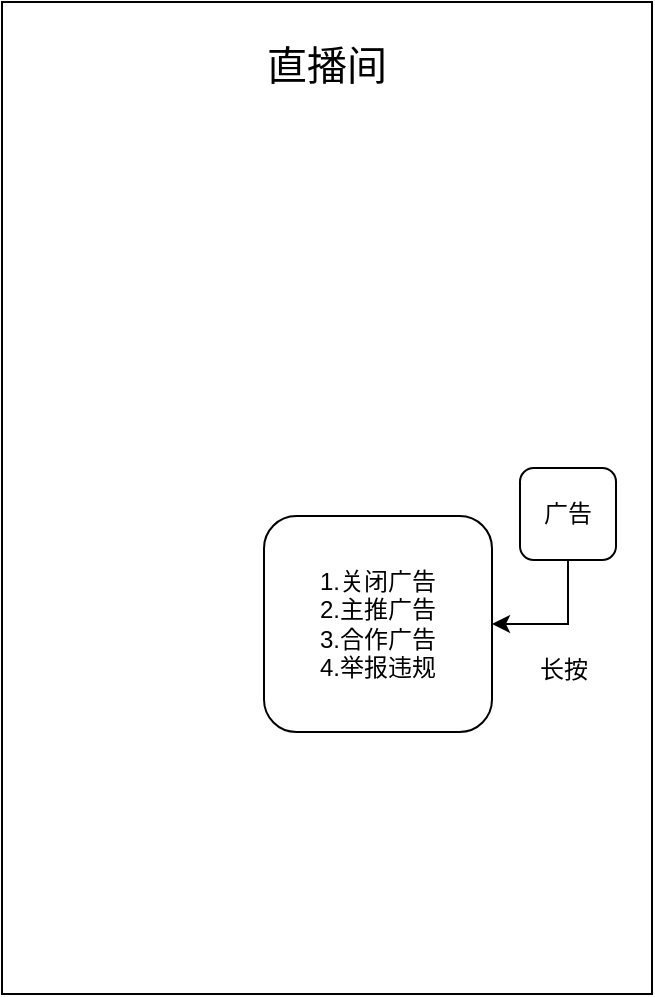 <mxfile version="15.6.3" type="github" pages="8">
  <diagram id="zO-wmthBfaSaKIWfd3TX" name="Page-1">
    <mxGraphModel dx="1422" dy="762" grid="0" gridSize="10" guides="1" tooltips="1" connect="1" arrows="1" fold="1" page="1" pageScale="1" pageWidth="827" pageHeight="1169" math="0" shadow="0">
      <root>
        <mxCell id="0" />
        <mxCell id="1" parent="0" />
        <mxCell id="Jqj2XJyk7M3wji6_acCP-2" value="" style="rounded=0;whiteSpace=wrap;html=1;" parent="1" vertex="1">
          <mxGeometry x="115" y="100" width="325" height="496" as="geometry" />
        </mxCell>
        <mxCell id="Jqj2XJyk7M3wji6_acCP-5" style="edgeStyle=orthogonalEdgeStyle;rounded=0;orthogonalLoop=1;jettySize=auto;html=1;exitX=0.5;exitY=1;exitDx=0;exitDy=0;" parent="1" source="Jqj2XJyk7M3wji6_acCP-3" target="Jqj2XJyk7M3wji6_acCP-4" edge="1">
          <mxGeometry relative="1" as="geometry" />
        </mxCell>
        <mxCell id="Jqj2XJyk7M3wji6_acCP-3" value="广告" style="rounded=1;whiteSpace=wrap;html=1;" parent="1" vertex="1">
          <mxGeometry x="374" y="333" width="48" height="46" as="geometry" />
        </mxCell>
        <mxCell id="Jqj2XJyk7M3wji6_acCP-4" value="1.关闭广告&lt;br&gt;2.主推广告&lt;br&gt;3.合作广告&lt;br&gt;4.举报违规" style="rounded=1;whiteSpace=wrap;html=1;" parent="1" vertex="1">
          <mxGeometry x="246" y="357" width="114" height="108" as="geometry" />
        </mxCell>
        <mxCell id="Jqj2XJyk7M3wji6_acCP-6" value="长按" style="text;html=1;strokeColor=none;fillColor=none;align=center;verticalAlign=middle;whiteSpace=wrap;rounded=0;" parent="1" vertex="1">
          <mxGeometry x="376" y="424" width="40" height="20" as="geometry" />
        </mxCell>
        <mxCell id="Jqj2XJyk7M3wji6_acCP-7" value="&lt;font style=&quot;font-size: 20px&quot;&gt;直播间&lt;/font&gt;" style="text;html=1;strokeColor=none;fillColor=none;align=center;verticalAlign=middle;whiteSpace=wrap;rounded=0;" parent="1" vertex="1">
          <mxGeometry x="219" y="121" width="117" height="20" as="geometry" />
        </mxCell>
      </root>
    </mxGraphModel>
  </diagram>
  <diagram id="-GfKRu56NArgQzw0DeVP" name="Page-2">
    <mxGraphModel dx="1422" dy="761" grid="0" gridSize="10" guides="1" tooltips="1" connect="1" arrows="1" fold="1" page="1" pageScale="1" pageWidth="827" pageHeight="1169" math="0" shadow="0">
      <root>
        <mxCell id="pWmbEWxsI1bxuFg2rMRo-0" />
        <mxCell id="pWmbEWxsI1bxuFg2rMRo-1" parent="pWmbEWxsI1bxuFg2rMRo-0" />
        <mxCell id="pWmbEWxsI1bxuFg2rMRo-2" value="" style="rounded=0;whiteSpace=wrap;html=1;" vertex="1" parent="pWmbEWxsI1bxuFg2rMRo-1">
          <mxGeometry x="58" y="88" width="322" height="503" as="geometry" />
        </mxCell>
        <mxCell id="pWmbEWxsI1bxuFg2rMRo-4" value="用户群体" style="text;html=1;strokeColor=none;fillColor=none;align=center;verticalAlign=middle;whiteSpace=wrap;rounded=0;" vertex="1" parent="pWmbEWxsI1bxuFg2rMRo-1">
          <mxGeometry x="82" y="149" width="69" height="20" as="geometry" />
        </mxCell>
        <mxCell id="pWmbEWxsI1bxuFg2rMRo-5" value="助推编辑页" style="text;html=1;strokeColor=none;fillColor=none;align=center;verticalAlign=middle;whiteSpace=wrap;rounded=0;" vertex="1" parent="pWmbEWxsI1bxuFg2rMRo-1">
          <mxGeometry x="188" y="105" width="84" height="20" as="geometry" />
        </mxCell>
        <mxCell id="pWmbEWxsI1bxuFg2rMRo-6" value="曝光量" style="text;html=1;strokeColor=none;fillColor=none;align=center;verticalAlign=middle;whiteSpace=wrap;rounded=0;" vertex="1" parent="pWmbEWxsI1bxuFg2rMRo-1">
          <mxGeometry x="85" y="199" width="69" height="20" as="geometry" />
        </mxCell>
        <mxCell id="pWmbEWxsI1bxuFg2rMRo-7" value="点击量" style="text;html=1;strokeColor=none;fillColor=none;align=center;verticalAlign=middle;whiteSpace=wrap;rounded=0;" vertex="1" parent="pWmbEWxsI1bxuFg2rMRo-1">
          <mxGeometry x="82" y="244" width="69" height="20" as="geometry" />
        </mxCell>
        <mxCell id="pWmbEWxsI1bxuFg2rMRo-8" value="广告时长" style="text;html=1;strokeColor=none;fillColor=none;align=center;verticalAlign=middle;whiteSpace=wrap;rounded=0;" vertex="1" parent="pWmbEWxsI1bxuFg2rMRo-1">
          <mxGeometry x="82" y="297" width="69" height="20" as="geometry" />
        </mxCell>
        <mxCell id="pWmbEWxsI1bxuFg2rMRo-9" value="目标级别" style="text;html=1;strokeColor=none;fillColor=none;align=center;verticalAlign=middle;whiteSpace=wrap;rounded=0;" vertex="1" parent="pWmbEWxsI1bxuFg2rMRo-1">
          <mxGeometry x="77" y="350" width="69" height="20" as="geometry" />
        </mxCell>
        <mxCell id="2dCPsvVQ7waoRho5ZU_F-1" style="edgeStyle=orthogonalEdgeStyle;rounded=0;orthogonalLoop=1;jettySize=auto;html=1;exitX=1;exitY=0.5;exitDx=0;exitDy=0;entryX=0;entryY=0.5;entryDx=0;entryDy=0;" edge="1" parent="pWmbEWxsI1bxuFg2rMRo-1" source="pWmbEWxsI1bxuFg2rMRo-11" target="2dCPsvVQ7waoRho5ZU_F-0">
          <mxGeometry relative="1" as="geometry" />
        </mxCell>
        <mxCell id="pWmbEWxsI1bxuFg2rMRo-11" value="确认" style="rounded=1;whiteSpace=wrap;html=1;" vertex="1" parent="pWmbEWxsI1bxuFg2rMRo-1">
          <mxGeometry x="272" y="529" width="85" height="35" as="geometry" />
        </mxCell>
        <mxCell id="pWmbEWxsI1bxuFg2rMRo-12" value="服务器" style="rounded=1;whiteSpace=wrap;html=1;" vertex="1" parent="pWmbEWxsI1bxuFg2rMRo-1">
          <mxGeometry x="594" y="337" width="85" height="35" as="geometry" />
        </mxCell>
        <mxCell id="pWmbEWxsI1bxuFg2rMRo-15" style="edgeStyle=orthogonalEdgeStyle;rounded=0;orthogonalLoop=1;jettySize=auto;html=1;exitX=0;exitY=0.5;exitDx=0;exitDy=0;" edge="1" parent="pWmbEWxsI1bxuFg2rMRo-1" source="pWmbEWxsI1bxuFg2rMRo-13" target="pWmbEWxsI1bxuFg2rMRo-12">
          <mxGeometry relative="1" as="geometry" />
        </mxCell>
        <mxCell id="pWmbEWxsI1bxuFg2rMRo-13" value="人工审核" style="rounded=1;whiteSpace=wrap;html=1;" vertex="1" parent="pWmbEWxsI1bxuFg2rMRo-1">
          <mxGeometry x="735" y="337" width="85" height="35" as="geometry" />
        </mxCell>
        <mxCell id="pWmbEWxsI1bxuFg2rMRo-16" value="预计费用" style="text;html=1;strokeColor=none;fillColor=none;align=center;verticalAlign=middle;whiteSpace=wrap;rounded=0;" vertex="1" parent="pWmbEWxsI1bxuFg2rMRo-1">
          <mxGeometry x="192" y="460" width="76" height="20" as="geometry" />
        </mxCell>
        <mxCell id="2dCPsvVQ7waoRho5ZU_F-3" style="edgeStyle=orthogonalEdgeStyle;rounded=0;orthogonalLoop=1;jettySize=auto;html=1;exitX=1;exitY=0.5;exitDx=0;exitDy=0;" edge="1" parent="pWmbEWxsI1bxuFg2rMRo-1" source="2dCPsvVQ7waoRho5ZU_F-0" target="pWmbEWxsI1bxuFg2rMRo-12">
          <mxGeometry relative="1" as="geometry" />
        </mxCell>
        <mxCell id="2dCPsvVQ7waoRho5ZU_F-0" value="广告编辑页" style="rounded=1;whiteSpace=wrap;html=1;" vertex="1" parent="pWmbEWxsI1bxuFg2rMRo-1">
          <mxGeometry x="453" y="337" width="85" height="35" as="geometry" />
        </mxCell>
      </root>
    </mxGraphModel>
  </diagram>
  <diagram id="wC0SMyC7d70TKO7Kje5C" name="Page-3">
    <mxGraphModel dx="1422" dy="761" grid="0" gridSize="10" guides="1" tooltips="1" connect="1" arrows="1" fold="1" page="1" pageScale="1" pageWidth="827" pageHeight="1169" math="0" shadow="0">
      <root>
        <mxCell id="zJaolgqxzUL1QfpMmghw-0" />
        <mxCell id="zJaolgqxzUL1QfpMmghw-1" parent="zJaolgqxzUL1QfpMmghw-0" />
        <mxCell id="FzVu_cx5iRMLNUsURMGs-0" value="" style="rounded=0;whiteSpace=wrap;html=1;" vertex="1" parent="zJaolgqxzUL1QfpMmghw-1">
          <mxGeometry x="157" y="90" width="322" height="503" as="geometry" />
        </mxCell>
        <mxCell id="FzVu_cx5iRMLNUsURMGs-2" value="广告编辑页" style="text;html=1;strokeColor=none;fillColor=none;align=center;verticalAlign=middle;whiteSpace=wrap;rounded=0;" vertex="1" parent="zJaolgqxzUL1QfpMmghw-1">
          <mxGeometry x="287" y="107" width="84" height="20" as="geometry" />
        </mxCell>
        <mxCell id="FzVu_cx5iRMLNUsURMGs-7" style="edgeStyle=orthogonalEdgeStyle;rounded=0;orthogonalLoop=1;jettySize=auto;html=1;exitX=1;exitY=0.5;exitDx=0;exitDy=0;entryX=0;entryY=0.5;entryDx=0;entryDy=0;" edge="1" parent="zJaolgqxzUL1QfpMmghw-1" source="FzVu_cx5iRMLNUsURMGs-8" target="FzVu_cx5iRMLNUsURMGs-9">
          <mxGeometry relative="1" as="geometry" />
        </mxCell>
        <mxCell id="FzVu_cx5iRMLNUsURMGs-8" value="提交" style="rounded=1;whiteSpace=wrap;html=1;" vertex="1" parent="zJaolgqxzUL1QfpMmghw-1">
          <mxGeometry x="371" y="531" width="85" height="35" as="geometry" />
        </mxCell>
        <mxCell id="FzVu_cx5iRMLNUsURMGs-9" value="服务器" style="rounded=1;whiteSpace=wrap;html=1;" vertex="1" parent="zJaolgqxzUL1QfpMmghw-1">
          <mxGeometry x="590" y="333" width="85" height="35" as="geometry" />
        </mxCell>
        <mxCell id="FzVu_cx5iRMLNUsURMGs-10" style="edgeStyle=orthogonalEdgeStyle;rounded=0;orthogonalLoop=1;jettySize=auto;html=1;exitX=0;exitY=0.5;exitDx=0;exitDy=0;" edge="1" parent="zJaolgqxzUL1QfpMmghw-1" source="FzVu_cx5iRMLNUsURMGs-11" target="FzVu_cx5iRMLNUsURMGs-9">
          <mxGeometry relative="1" as="geometry" />
        </mxCell>
        <mxCell id="FzVu_cx5iRMLNUsURMGs-11" value="人工审核" style="rounded=1;whiteSpace=wrap;html=1;" vertex="1" parent="zJaolgqxzUL1QfpMmghw-1">
          <mxGeometry x="705" y="333" width="85" height="35" as="geometry" />
        </mxCell>
        <mxCell id="nwUGSKCBcwHNbHD_RWMA-0" value="显示图标" style="text;html=1;strokeColor=none;fillColor=none;align=center;verticalAlign=middle;whiteSpace=wrap;rounded=0;" vertex="1" parent="zJaolgqxzUL1QfpMmghw-1">
          <mxGeometry x="196" y="141" width="60" height="20" as="geometry" />
        </mxCell>
        <mxCell id="nwUGSKCBcwHNbHD_RWMA-1" value="滚动文字" style="text;html=1;strokeColor=none;fillColor=none;align=center;verticalAlign=middle;whiteSpace=wrap;rounded=0;" vertex="1" parent="zJaolgqxzUL1QfpMmghw-1">
          <mxGeometry x="282" y="141" width="60" height="20" as="geometry" />
        </mxCell>
        <mxCell id="nwUGSKCBcwHNbHD_RWMA-2" value="PPT效果" style="text;html=1;strokeColor=none;fillColor=none;align=center;verticalAlign=middle;whiteSpace=wrap;rounded=0;" vertex="1" parent="zJaolgqxzUL1QfpMmghw-1">
          <mxGeometry x="383.5" y="141" width="60" height="20" as="geometry" />
        </mxCell>
        <mxCell id="nwUGSKCBcwHNbHD_RWMA-3" value="预览页面" style="text;html=1;strokeColor=none;fillColor=none;align=center;verticalAlign=middle;whiteSpace=wrap;rounded=0;" vertex="1" parent="zJaolgqxzUL1QfpMmghw-1">
          <mxGeometry x="202" y="190" width="59" height="18" as="geometry" />
        </mxCell>
        <mxCell id="nwUGSKCBcwHNbHD_RWMA-5" value="" style="rounded=0;whiteSpace=wrap;html=1;" vertex="1" parent="zJaolgqxzUL1QfpMmghw-1">
          <mxGeometry x="205" y="237" width="237" height="281" as="geometry" />
        </mxCell>
        <mxCell id="nwUGSKCBcwHNbHD_RWMA-7" value="主播头像" style="text;html=1;strokeColor=none;fillColor=none;align=center;verticalAlign=middle;whiteSpace=wrap;rounded=0;" vertex="1" parent="zJaolgqxzUL1QfpMmghw-1">
          <mxGeometry x="227" y="263" width="50" height="20" as="geometry" />
        </mxCell>
        <mxCell id="nwUGSKCBcwHNbHD_RWMA-8" value="主播信息" style="text;html=1;strokeColor=none;fillColor=none;align=center;verticalAlign=middle;whiteSpace=wrap;rounded=0;" vertex="1" parent="zJaolgqxzUL1QfpMmghw-1">
          <mxGeometry x="304" y="263" width="53" height="20" as="geometry" />
        </mxCell>
        <mxCell id="nwUGSKCBcwHNbHD_RWMA-9" value="背景ppt图" style="text;html=1;strokeColor=none;fillColor=none;align=center;verticalAlign=middle;whiteSpace=wrap;rounded=0;" vertex="1" parent="zJaolgqxzUL1QfpMmghw-1">
          <mxGeometry x="285.5" y="381" width="76" height="20" as="geometry" />
        </mxCell>
        <mxCell id="nwUGSKCBcwHNbHD_RWMA-10" value="个性介绍" style="text;html=1;strokeColor=none;fillColor=none;align=center;verticalAlign=middle;whiteSpace=wrap;rounded=0;" vertex="1" parent="zJaolgqxzUL1QfpMmghw-1">
          <mxGeometry x="213" y="475" width="85" height="20" as="geometry" />
        </mxCell>
        <mxCell id="gU27QxzHeNm5bdpcb8AS-2" style="edgeStyle=orthogonalEdgeStyle;rounded=0;orthogonalLoop=1;jettySize=auto;html=1;exitX=1;exitY=0.5;exitDx=0;exitDy=0;" edge="1" parent="zJaolgqxzUL1QfpMmghw-1" source="gU27QxzHeNm5bdpcb8AS-1" target="FzVu_cx5iRMLNUsURMGs-0">
          <mxGeometry relative="1" as="geometry" />
        </mxCell>
        <mxCell id="gU27QxzHeNm5bdpcb8AS-1" value="助推编辑页" style="rounded=1;whiteSpace=wrap;html=1;" vertex="1" parent="zJaolgqxzUL1QfpMmghw-1">
          <mxGeometry x="10" y="333" width="85" height="35" as="geometry" />
        </mxCell>
      </root>
    </mxGraphModel>
  </diagram>
  <diagram id="4GTUU7j5SuDy5gNLRTHH" name="Page-4">
    <mxGraphModel dx="1422" dy="761" grid="0" gridSize="10" guides="1" tooltips="1" connect="1" arrows="1" fold="1" page="1" pageScale="1" pageWidth="827" pageHeight="1169" math="0" shadow="0">
      <root>
        <mxCell id="La_jYl-na2dnXEz4RWa4-0" />
        <mxCell id="La_jYl-na2dnXEz4RWa4-1" parent="La_jYl-na2dnXEz4RWa4-0" />
        <mxCell id="KBfZtkyayCNavMnQStwA-0" value="" style="rounded=0;whiteSpace=wrap;html=1;" vertex="1" parent="La_jYl-na2dnXEz4RWa4-1">
          <mxGeometry x="58" y="88" width="322" height="503" as="geometry" />
        </mxCell>
        <mxCell id="KBfZtkyayCNavMnQStwA-1" value="用户群体" style="text;html=1;strokeColor=none;fillColor=none;align=center;verticalAlign=middle;whiteSpace=wrap;rounded=0;" vertex="1" parent="La_jYl-na2dnXEz4RWa4-1">
          <mxGeometry x="82" y="172" width="69" height="20" as="geometry" />
        </mxCell>
        <mxCell id="KBfZtkyayCNavMnQStwA-2" value="广告合作" style="text;html=1;strokeColor=none;fillColor=none;align=center;verticalAlign=middle;whiteSpace=wrap;rounded=0;" vertex="1" parent="La_jYl-na2dnXEz4RWa4-1">
          <mxGeometry x="188" y="105" width="84" height="20" as="geometry" />
        </mxCell>
        <mxCell id="KBfZtkyayCNavMnQStwA-3" value="曝光量" style="text;html=1;strokeColor=none;fillColor=none;align=center;verticalAlign=middle;whiteSpace=wrap;rounded=0;" vertex="1" parent="La_jYl-na2dnXEz4RWa4-1">
          <mxGeometry x="79" y="213" width="69" height="20" as="geometry" />
        </mxCell>
        <mxCell id="KBfZtkyayCNavMnQStwA-4" value="点击量" style="text;html=1;strokeColor=none;fillColor=none;align=center;verticalAlign=middle;whiteSpace=wrap;rounded=0;" vertex="1" parent="La_jYl-na2dnXEz4RWa4-1">
          <mxGeometry x="82" y="255" width="69" height="20" as="geometry" />
        </mxCell>
        <mxCell id="KBfZtkyayCNavMnQStwA-5" value="广告时长" style="text;html=1;strokeColor=none;fillColor=none;align=center;verticalAlign=middle;whiteSpace=wrap;rounded=0;" vertex="1" parent="La_jYl-na2dnXEz4RWa4-1">
          <mxGeometry x="82" y="307" width="69" height="20" as="geometry" />
        </mxCell>
        <mxCell id="KBfZtkyayCNavMnQStwA-6" value="目标级别" style="text;html=1;strokeColor=none;fillColor=none;align=center;verticalAlign=middle;whiteSpace=wrap;rounded=0;" vertex="1" parent="La_jYl-na2dnXEz4RWa4-1">
          <mxGeometry x="79" y="347" width="69" height="20" as="geometry" />
        </mxCell>
        <mxCell id="KBfZtkyayCNavMnQStwA-19" style="edgeStyle=orthogonalEdgeStyle;rounded=0;orthogonalLoop=1;jettySize=auto;html=1;exitX=1;exitY=0.5;exitDx=0;exitDy=0;entryX=0;entryY=0.5;entryDx=0;entryDy=0;" edge="1" parent="La_jYl-na2dnXEz4RWa4-1" source="KBfZtkyayCNavMnQStwA-8" target="KBfZtkyayCNavMnQStwA-9">
          <mxGeometry relative="1" as="geometry" />
        </mxCell>
        <mxCell id="KBfZtkyayCNavMnQStwA-8" value="确认" style="rounded=1;whiteSpace=wrap;html=1;" vertex="1" parent="La_jYl-na2dnXEz4RWa4-1">
          <mxGeometry x="272" y="529" width="85" height="35" as="geometry" />
        </mxCell>
        <mxCell id="KBfZtkyayCNavMnQStwA-21" style="edgeStyle=orthogonalEdgeStyle;rounded=0;orthogonalLoop=1;jettySize=auto;html=1;exitX=0.5;exitY=1;exitDx=0;exitDy=0;" edge="1" parent="La_jYl-na2dnXEz4RWa4-1" source="KBfZtkyayCNavMnQStwA-9" target="KBfZtkyayCNavMnQStwA-20">
          <mxGeometry relative="1" as="geometry" />
        </mxCell>
        <mxCell id="KBfZtkyayCNavMnQStwA-9" value="服务器" style="rounded=1;whiteSpace=wrap;html=1;" vertex="1" parent="La_jYl-na2dnXEz4RWa4-1">
          <mxGeometry x="515" y="337" width="85" height="35" as="geometry" />
        </mxCell>
        <mxCell id="KBfZtkyayCNavMnQStwA-10" style="edgeStyle=orthogonalEdgeStyle;rounded=0;orthogonalLoop=1;jettySize=auto;html=1;exitX=0;exitY=0.5;exitDx=0;exitDy=0;" edge="1" parent="La_jYl-na2dnXEz4RWa4-1" source="KBfZtkyayCNavMnQStwA-11" target="KBfZtkyayCNavMnQStwA-9">
          <mxGeometry relative="1" as="geometry" />
        </mxCell>
        <mxCell id="KBfZtkyayCNavMnQStwA-11" value="人工审核" style="rounded=1;whiteSpace=wrap;html=1;" vertex="1" parent="La_jYl-na2dnXEz4RWa4-1">
          <mxGeometry x="671" y="337" width="85" height="35" as="geometry" />
        </mxCell>
        <mxCell id="KBfZtkyayCNavMnQStwA-12" value="预计费用" style="text;html=1;strokeColor=none;fillColor=none;align=center;verticalAlign=middle;whiteSpace=wrap;rounded=0;" vertex="1" parent="La_jYl-na2dnXEz4RWa4-1">
          <mxGeometry x="192" y="460" width="76" height="20" as="geometry" />
        </mxCell>
        <mxCell id="KBfZtkyayCNavMnQStwA-15" value="合作地址" style="text;html=1;strokeColor=none;fillColor=none;align=center;verticalAlign=middle;whiteSpace=wrap;rounded=0;" vertex="1" parent="La_jYl-na2dnXEz4RWa4-1">
          <mxGeometry x="82" y="145" width="69" height="20" as="geometry" />
        </mxCell>
        <mxCell id="KBfZtkyayCNavMnQStwA-18" value="预审核" style="rounded=1;whiteSpace=wrap;html=1;" vertex="1" parent="La_jYl-na2dnXEz4RWa4-1">
          <mxGeometry x="317" y="141" width="50" height="31" as="geometry" />
        </mxCell>
        <mxCell id="KBfZtkyayCNavMnQStwA-20" value="客户端" style="rounded=1;whiteSpace=wrap;html=1;" vertex="1" parent="La_jYl-na2dnXEz4RWa4-1">
          <mxGeometry x="515" y="468" width="85" height="35" as="geometry" />
        </mxCell>
      </root>
    </mxGraphModel>
  </diagram>
  <diagram id="SqFa5kxJneh1Avuoi11e" name="Page-5">
    <mxGraphModel dx="1422" dy="761" grid="0" gridSize="10" guides="1" tooltips="1" connect="1" arrows="1" fold="1" page="1" pageScale="1" pageWidth="827" pageHeight="1169" math="0" shadow="0">
      <root>
        <mxCell id="lTjm3hlR4J4XtvHqPH4w-0" />
        <mxCell id="lTjm3hlR4J4XtvHqPH4w-1" parent="lTjm3hlR4J4XtvHqPH4w-0" />
        <mxCell id="SChNi5rP34GUZ8onUG0v-0" value="" style="rounded=0;whiteSpace=wrap;html=1;" vertex="1" parent="lTjm3hlR4J4XtvHqPH4w-1">
          <mxGeometry x="58" y="88" width="322" height="503" as="geometry" />
        </mxCell>
        <mxCell id="SChNi5rP34GUZ8onUG0v-1" value="违规类型" style="text;html=1;strokeColor=none;fillColor=none;align=center;verticalAlign=middle;whiteSpace=wrap;rounded=0;" vertex="1" parent="lTjm3hlR4J4XtvHqPH4w-1">
          <mxGeometry x="82" y="172" width="69" height="20" as="geometry" />
        </mxCell>
        <mxCell id="SChNi5rP34GUZ8onUG0v-2" value="举报违规" style="text;html=1;strokeColor=none;fillColor=none;align=center;verticalAlign=middle;whiteSpace=wrap;rounded=0;" vertex="1" parent="lTjm3hlR4J4XtvHqPH4w-1">
          <mxGeometry x="188" y="105" width="84" height="20" as="geometry" />
        </mxCell>
        <mxCell id="SChNi5rP34GUZ8onUG0v-3" value="举报详情" style="text;html=1;strokeColor=none;fillColor=none;align=center;verticalAlign=middle;whiteSpace=wrap;rounded=0;" vertex="1" parent="lTjm3hlR4J4XtvHqPH4w-1">
          <mxGeometry x="85" y="217" width="69" height="20" as="geometry" />
        </mxCell>
        <mxCell id="SChNi5rP34GUZ8onUG0v-7" style="edgeStyle=orthogonalEdgeStyle;rounded=0;orthogonalLoop=1;jettySize=auto;html=1;exitX=1;exitY=0.5;exitDx=0;exitDy=0;entryX=0;entryY=0.5;entryDx=0;entryDy=0;" edge="1" parent="lTjm3hlR4J4XtvHqPH4w-1" source="SChNi5rP34GUZ8onUG0v-8" target="SChNi5rP34GUZ8onUG0v-10">
          <mxGeometry relative="1" as="geometry" />
        </mxCell>
        <mxCell id="SChNi5rP34GUZ8onUG0v-8" value="确认" style="rounded=1;whiteSpace=wrap;html=1;" vertex="1" parent="lTjm3hlR4J4XtvHqPH4w-1">
          <mxGeometry x="272" y="529" width="85" height="35" as="geometry" />
        </mxCell>
        <mxCell id="SChNi5rP34GUZ8onUG0v-10" value="服务器" style="rounded=1;whiteSpace=wrap;html=1;" vertex="1" parent="lTjm3hlR4J4XtvHqPH4w-1">
          <mxGeometry x="515" y="337" width="85" height="35" as="geometry" />
        </mxCell>
        <mxCell id="SChNi5rP34GUZ8onUG0v-11" style="edgeStyle=orthogonalEdgeStyle;rounded=0;orthogonalLoop=1;jettySize=auto;html=1;exitX=0;exitY=0.5;exitDx=0;exitDy=0;" edge="1" parent="lTjm3hlR4J4XtvHqPH4w-1" source="SChNi5rP34GUZ8onUG0v-12" target="SChNi5rP34GUZ8onUG0v-10">
          <mxGeometry relative="1" as="geometry" />
        </mxCell>
        <mxCell id="SChNi5rP34GUZ8onUG0v-12" value="人工审核" style="rounded=1;whiteSpace=wrap;html=1;" vertex="1" parent="lTjm3hlR4J4XtvHqPH4w-1">
          <mxGeometry x="671" y="337" width="85" height="35" as="geometry" />
        </mxCell>
      </root>
    </mxGraphModel>
  </diagram>
  <diagram id="GgIx2mdeS02s6z8ToBvQ" name="Page-6">
    <mxGraphModel dx="1422" dy="761" grid="0" gridSize="10" guides="1" tooltips="1" connect="1" arrows="1" fold="1" page="1" pageScale="1" pageWidth="827" pageHeight="1169" math="0" shadow="0">
      <root>
        <mxCell id="kY5QFJgGn-29k4Nx0vmf-0" />
        <mxCell id="kY5QFJgGn-29k4Nx0vmf-1" parent="kY5QFJgGn-29k4Nx0vmf-0" />
        <mxCell id="HNiRWSfvY-knhK3nLCRj-0" value="" style="rounded=0;whiteSpace=wrap;html=1;" vertex="1" parent="kY5QFJgGn-29k4Nx0vmf-1">
          <mxGeometry x="365" y="33" width="322" height="503" as="geometry" />
        </mxCell>
        <mxCell id="HNiRWSfvY-knhK3nLCRj-12" style="edgeStyle=orthogonalEdgeStyle;rounded=0;orthogonalLoop=1;jettySize=auto;html=1;exitX=1;exitY=0.5;exitDx=0;exitDy=0;entryX=0;entryY=0.5;entryDx=0;entryDy=0;" edge="1" parent="kY5QFJgGn-29k4Nx0vmf-1" source="kY5QFJgGn-29k4Nx0vmf-2" target="HNiRWSfvY-knhK3nLCRj-1">
          <mxGeometry relative="1" as="geometry" />
        </mxCell>
        <mxCell id="kY5QFJgGn-29k4Nx0vmf-2" value="付费人群" style="rounded=1;whiteSpace=wrap;html=1;" vertex="1" parent="kY5QFJgGn-29k4Nx0vmf-1">
          <mxGeometry x="125" y="106" width="120" height="60" as="geometry" />
        </mxCell>
        <mxCell id="HNiRWSfvY-knhK3nLCRj-11" style="edgeStyle=orthogonalEdgeStyle;rounded=0;orthogonalLoop=1;jettySize=auto;html=1;exitX=1;exitY=0.5;exitDx=0;exitDy=0;entryX=0;entryY=0.5;entryDx=0;entryDy=0;" edge="1" parent="kY5QFJgGn-29k4Nx0vmf-1" source="kY5QFJgGn-29k4Nx0vmf-3" target="HNiRWSfvY-knhK3nLCRj-1">
          <mxGeometry relative="1" as="geometry" />
        </mxCell>
        <mxCell id="kY5QFJgGn-29k4Nx0vmf-3" value="观看人群" style="rounded=1;whiteSpace=wrap;html=1;" vertex="1" parent="kY5QFJgGn-29k4Nx0vmf-1">
          <mxGeometry x="125" y="252" width="120" height="60" as="geometry" />
        </mxCell>
        <mxCell id="HNiRWSfvY-knhK3nLCRj-1" value="用户群体" style="text;html=1;strokeColor=none;fillColor=none;align=center;verticalAlign=middle;whiteSpace=wrap;rounded=0;" vertex="1" parent="kY5QFJgGn-29k4Nx0vmf-1">
          <mxGeometry x="389" y="94" width="69" height="20" as="geometry" />
        </mxCell>
        <mxCell id="HNiRWSfvY-knhK3nLCRj-2" value="助推编辑页" style="text;html=1;strokeColor=none;fillColor=none;align=center;verticalAlign=middle;whiteSpace=wrap;rounded=0;" vertex="1" parent="kY5QFJgGn-29k4Nx0vmf-1">
          <mxGeometry x="495" y="50" width="84" height="20" as="geometry" />
        </mxCell>
        <mxCell id="HNiRWSfvY-knhK3nLCRj-3" value="曝光量" style="text;html=1;strokeColor=none;fillColor=none;align=center;verticalAlign=middle;whiteSpace=wrap;rounded=0;" vertex="1" parent="kY5QFJgGn-29k4Nx0vmf-1">
          <mxGeometry x="392" y="144" width="69" height="20" as="geometry" />
        </mxCell>
        <mxCell id="HNiRWSfvY-knhK3nLCRj-4" value="点击量" style="text;html=1;strokeColor=none;fillColor=none;align=center;verticalAlign=middle;whiteSpace=wrap;rounded=0;" vertex="1" parent="kY5QFJgGn-29k4Nx0vmf-1">
          <mxGeometry x="389" y="189" width="69" height="20" as="geometry" />
        </mxCell>
        <mxCell id="HNiRWSfvY-knhK3nLCRj-5" value="广告时长" style="text;html=1;strokeColor=none;fillColor=none;align=center;verticalAlign=middle;whiteSpace=wrap;rounded=0;" vertex="1" parent="kY5QFJgGn-29k4Nx0vmf-1">
          <mxGeometry x="389" y="242" width="69" height="20" as="geometry" />
        </mxCell>
        <mxCell id="HNiRWSfvY-knhK3nLCRj-6" value="目标级别" style="text;html=1;strokeColor=none;fillColor=none;align=center;verticalAlign=middle;whiteSpace=wrap;rounded=0;" vertex="1" parent="kY5QFJgGn-29k4Nx0vmf-1">
          <mxGeometry x="384" y="295" width="69" height="20" as="geometry" />
        </mxCell>
        <mxCell id="HNiRWSfvY-knhK3nLCRj-7" value="确认" style="rounded=1;whiteSpace=wrap;html=1;" vertex="1" parent="kY5QFJgGn-29k4Nx0vmf-1">
          <mxGeometry x="579" y="474" width="85" height="35" as="geometry" />
        </mxCell>
        <mxCell id="HNiRWSfvY-knhK3nLCRj-8" value="预计费用" style="text;html=1;strokeColor=none;fillColor=none;align=center;verticalAlign=middle;whiteSpace=wrap;rounded=0;" vertex="1" parent="kY5QFJgGn-29k4Nx0vmf-1">
          <mxGeometry x="499" y="405" width="76" height="20" as="geometry" />
        </mxCell>
        <mxCell id="HNiRWSfvY-knhK3nLCRj-15" style="edgeStyle=orthogonalEdgeStyle;rounded=0;orthogonalLoop=1;jettySize=auto;html=1;exitX=0.5;exitY=0;exitDx=0;exitDy=0;entryX=0;entryY=0.5;entryDx=0;entryDy=0;" edge="1" parent="kY5QFJgGn-29k4Nx0vmf-1" source="HNiRWSfvY-knhK3nLCRj-14" target="kY5QFJgGn-29k4Nx0vmf-3">
          <mxGeometry relative="1" as="geometry">
            <Array as="points">
              <mxPoint x="194" y="436" />
              <mxPoint x="72" y="436" />
              <mxPoint x="72" y="282" />
            </Array>
          </mxGeometry>
        </mxCell>
        <mxCell id="HNiRWSfvY-knhK3nLCRj-16" style="edgeStyle=orthogonalEdgeStyle;rounded=0;orthogonalLoop=1;jettySize=auto;html=1;exitX=0.5;exitY=0;exitDx=0;exitDy=0;entryX=0;entryY=0.5;entryDx=0;entryDy=0;" edge="1" parent="kY5QFJgGn-29k4Nx0vmf-1" source="HNiRWSfvY-knhK3nLCRj-14" target="kY5QFJgGn-29k4Nx0vmf-2">
          <mxGeometry relative="1" as="geometry">
            <Array as="points">
              <mxPoint x="194" y="438" />
              <mxPoint x="72" y="438" />
              <mxPoint x="72" y="136" />
            </Array>
          </mxGeometry>
        </mxCell>
        <mxCell id="HNiRWSfvY-knhK3nLCRj-14" value="服务器" style="rounded=1;whiteSpace=wrap;html=1;" vertex="1" parent="kY5QFJgGn-29k4Nx0vmf-1">
          <mxGeometry x="134" y="536" width="120" height="60" as="geometry" />
        </mxCell>
        <mxCell id="HNiRWSfvY-knhK3nLCRj-17" value="模型推理" style="text;html=1;strokeColor=none;fillColor=none;align=center;verticalAlign=middle;whiteSpace=wrap;rounded=0;" vertex="1" parent="kY5QFJgGn-29k4Nx0vmf-1">
          <mxGeometry x="125" y="411" width="69" height="20" as="geometry" />
        </mxCell>
      </root>
    </mxGraphModel>
  </diagram>
  <diagram id="wJY3OsH0OdpTgqS4qnYY" name="Page-7">
    <mxGraphModel dx="1822" dy="762" grid="0" gridSize="10" guides="1" tooltips="1" connect="1" arrows="1" fold="1" page="0" pageScale="1" pageWidth="1169" pageHeight="827" math="0" shadow="0">
      <root>
        <mxCell id="0-VS3swfHML5EysyRKKE-0" />
        <mxCell id="0-VS3swfHML5EysyRKKE-1" parent="0-VS3swfHML5EysyRKKE-0" />
        <mxCell id="upkcNttZu5IaTP0HQgOT-4" style="edgeStyle=orthogonalEdgeStyle;rounded=0;orthogonalLoop=1;jettySize=auto;html=1;exitX=0.5;exitY=1;exitDx=0;exitDy=0;" parent="0-VS3swfHML5EysyRKKE-1" source="0-VS3swfHML5EysyRKKE-2" target="upkcNttZu5IaTP0HQgOT-0" edge="1">
          <mxGeometry relative="1" as="geometry" />
        </mxCell>
        <mxCell id="upkcNttZu5IaTP0HQgOT-5" style="edgeStyle=orthogonalEdgeStyle;rounded=0;orthogonalLoop=1;jettySize=auto;html=1;exitX=0.5;exitY=1;exitDx=0;exitDy=0;" parent="0-VS3swfHML5EysyRKKE-1" source="0-VS3swfHML5EysyRKKE-2" target="upkcNttZu5IaTP0HQgOT-1" edge="1">
          <mxGeometry relative="1" as="geometry" />
        </mxCell>
        <mxCell id="upkcNttZu5IaTP0HQgOT-6" style="edgeStyle=orthogonalEdgeStyle;rounded=0;orthogonalLoop=1;jettySize=auto;html=1;exitX=0.5;exitY=1;exitDx=0;exitDy=0;" parent="0-VS3swfHML5EysyRKKE-1" source="0-VS3swfHML5EysyRKKE-2" target="upkcNttZu5IaTP0HQgOT-2" edge="1">
          <mxGeometry relative="1" as="geometry" />
        </mxCell>
        <mxCell id="upkcNttZu5IaTP0HQgOT-7" style="edgeStyle=orthogonalEdgeStyle;rounded=0;orthogonalLoop=1;jettySize=auto;html=1;exitX=0.5;exitY=1;exitDx=0;exitDy=0;" parent="0-VS3swfHML5EysyRKKE-1" source="0-VS3swfHML5EysyRKKE-2" target="upkcNttZu5IaTP0HQgOT-3" edge="1">
          <mxGeometry relative="1" as="geometry" />
        </mxCell>
        <mxCell id="upkcNttZu5IaTP0HQgOT-14" style="edgeStyle=orthogonalEdgeStyle;rounded=0;orthogonalLoop=1;jettySize=auto;html=1;exitX=0.5;exitY=1;exitDx=0;exitDy=0;entryX=0.5;entryY=0;entryDx=0;entryDy=0;" parent="0-VS3swfHML5EysyRKKE-1" source="0-VS3swfHML5EysyRKKE-2" target="upkcNttZu5IaTP0HQgOT-13" edge="1">
          <mxGeometry relative="1" as="geometry" />
        </mxCell>
        <mxCell id="0-VS3swfHML5EysyRKKE-2" value="主播端&lt;br&gt;" style="rounded=1;whiteSpace=wrap;html=1;" parent="0-VS3swfHML5EysyRKKE-1" vertex="1">
          <mxGeometry x="423" y="15" width="180" height="83" as="geometry" />
        </mxCell>
        <mxCell id="upkcNttZu5IaTP0HQgOT-0" value="关闭自身广告" style="rounded=1;whiteSpace=wrap;html=1;" parent="0-VS3swfHML5EysyRKKE-1" vertex="1">
          <mxGeometry x="136" y="172" width="118" height="72" as="geometry" />
        </mxCell>
        <mxCell id="upkcNttZu5IaTP0HQgOT-9" style="edgeStyle=orthogonalEdgeStyle;rounded=0;orthogonalLoop=1;jettySize=auto;html=1;exitX=0.5;exitY=1;exitDx=0;exitDy=0;entryX=0.5;entryY=0;entryDx=0;entryDy=0;" parent="0-VS3swfHML5EysyRKKE-1" source="upkcNttZu5IaTP0HQgOT-1" target="upkcNttZu5IaTP0HQgOT-8" edge="1">
          <mxGeometry relative="1" as="geometry" />
        </mxCell>
        <mxCell id="upkcNttZu5IaTP0HQgOT-1" value="关闭直播间内所有广告" style="rounded=1;whiteSpace=wrap;html=1;" parent="0-VS3swfHML5EysyRKKE-1" vertex="1">
          <mxGeometry x="366" y="172" width="118" height="72" as="geometry" />
        </mxCell>
        <mxCell id="RdCEnAS_4I0mAr-Uz0lv-1" style="edgeStyle=orthogonalEdgeStyle;rounded=0;orthogonalLoop=1;jettySize=auto;html=1;exitX=0.5;exitY=1;exitDx=0;exitDy=0;" edge="1" parent="0-VS3swfHML5EysyRKKE-1" source="upkcNttZu5IaTP0HQgOT-2" target="RdCEnAS_4I0mAr-Uz0lv-0">
          <mxGeometry relative="1" as="geometry" />
        </mxCell>
        <mxCell id="upkcNttZu5IaTP0HQgOT-2" value="1.添加助推广告" style="rounded=1;whiteSpace=wrap;html=1;" parent="0-VS3swfHML5EysyRKKE-1" vertex="1">
          <mxGeometry x="592" y="172" width="118" height="72" as="geometry" />
        </mxCell>
        <mxCell id="RdCEnAS_4I0mAr-Uz0lv-14" style="edgeStyle=orthogonalEdgeStyle;rounded=0;orthogonalLoop=1;jettySize=auto;html=1;exitX=0.5;exitY=1;exitDx=0;exitDy=0;" edge="1" parent="0-VS3swfHML5EysyRKKE-1" source="upkcNttZu5IaTP0HQgOT-3" target="RdCEnAS_4I0mAr-Uz0lv-13">
          <mxGeometry relative="1" as="geometry" />
        </mxCell>
        <mxCell id="upkcNttZu5IaTP0HQgOT-3" value="添加合作广告" style="rounded=1;whiteSpace=wrap;html=1;" parent="0-VS3swfHML5EysyRKKE-1" vertex="1">
          <mxGeometry x="834" y="172" width="118" height="72" as="geometry" />
        </mxCell>
        <mxCell id="upkcNttZu5IaTP0HQgOT-11" style="edgeStyle=orthogonalEdgeStyle;rounded=0;orthogonalLoop=1;jettySize=auto;html=1;exitX=0.5;exitY=1;exitDx=0;exitDy=0;" parent="0-VS3swfHML5EysyRKKE-1" source="upkcNttZu5IaTP0HQgOT-8" target="upkcNttZu5IaTP0HQgOT-10" edge="1">
          <mxGeometry relative="1" as="geometry" />
        </mxCell>
        <mxCell id="upkcNttZu5IaTP0HQgOT-8" value="服务器" style="rounded=1;whiteSpace=wrap;html=1;" parent="0-VS3swfHML5EysyRKKE-1" vertex="1">
          <mxGeometry x="365" y="306" width="120" height="60" as="geometry" />
        </mxCell>
        <mxCell id="upkcNttZu5IaTP0HQgOT-10" value="关闭广告模块" style="rounded=1;whiteSpace=wrap;html=1;" parent="0-VS3swfHML5EysyRKKE-1" vertex="1">
          <mxGeometry x="365" y="424" width="120" height="60" as="geometry" />
        </mxCell>
        <mxCell id="upkcNttZu5IaTP0HQgOT-12" value="分发到其他客户端" style="text;html=1;strokeColor=none;fillColor=none;align=center;verticalAlign=middle;whiteSpace=wrap;rounded=0;" parent="0-VS3swfHML5EysyRKKE-1" vertex="1">
          <mxGeometry x="345" y="376" width="60" height="30" as="geometry" />
        </mxCell>
        <mxCell id="upkcNttZu5IaTP0HQgOT-13" value="举报违规广告" style="rounded=1;whiteSpace=wrap;html=1;" parent="0-VS3swfHML5EysyRKKE-1" vertex="1">
          <mxGeometry x="-66" y="172" width="118" height="72" as="geometry" />
        </mxCell>
        <mxCell id="RdCEnAS_4I0mAr-Uz0lv-4" style="edgeStyle=orthogonalEdgeStyle;rounded=0;orthogonalLoop=1;jettySize=auto;html=1;exitX=0.5;exitY=1;exitDx=0;exitDy=0;" edge="1" parent="0-VS3swfHML5EysyRKKE-1" source="RdCEnAS_4I0mAr-Uz0lv-0" target="RdCEnAS_4I0mAr-Uz0lv-2">
          <mxGeometry relative="1" as="geometry" />
        </mxCell>
        <mxCell id="RdCEnAS_4I0mAr-Uz0lv-0" value="2.助推编辑页" style="rounded=1;whiteSpace=wrap;html=1;" vertex="1" parent="0-VS3swfHML5EysyRKKE-1">
          <mxGeometry x="591" y="304" width="120" height="60" as="geometry" />
        </mxCell>
        <mxCell id="RdCEnAS_4I0mAr-Uz0lv-5" style="edgeStyle=orthogonalEdgeStyle;rounded=0;orthogonalLoop=1;jettySize=auto;html=1;exitX=0.5;exitY=1;exitDx=0;exitDy=0;" edge="1" parent="0-VS3swfHML5EysyRKKE-1" source="RdCEnAS_4I0mAr-Uz0lv-2" target="RdCEnAS_4I0mAr-Uz0lv-3">
          <mxGeometry relative="1" as="geometry" />
        </mxCell>
        <mxCell id="RdCEnAS_4I0mAr-Uz0lv-2" value="3.广告编辑页" style="rounded=1;whiteSpace=wrap;html=1;" vertex="1" parent="0-VS3swfHML5EysyRKKE-1">
          <mxGeometry x="707" y="430" width="120" height="60" as="geometry" />
        </mxCell>
        <mxCell id="RdCEnAS_4I0mAr-Uz0lv-12" style="edgeStyle=orthogonalEdgeStyle;rounded=0;orthogonalLoop=1;jettySize=auto;html=1;exitX=0.5;exitY=1;exitDx=0;exitDy=0;" edge="1" parent="0-VS3swfHML5EysyRKKE-1" source="RdCEnAS_4I0mAr-Uz0lv-3" target="RdCEnAS_4I0mAr-Uz0lv-11">
          <mxGeometry relative="1" as="geometry" />
        </mxCell>
        <mxCell id="RdCEnAS_4I0mAr-Uz0lv-3" value="4.服务器" style="rounded=1;whiteSpace=wrap;html=1;" vertex="1" parent="0-VS3swfHML5EysyRKKE-1">
          <mxGeometry x="707" y="560" width="120" height="60" as="geometry" />
        </mxCell>
        <mxCell id="RdCEnAS_4I0mAr-Uz0lv-10" style="edgeStyle=orthogonalEdgeStyle;rounded=0;orthogonalLoop=1;jettySize=auto;html=1;exitX=1;exitY=0.5;exitDx=0;exitDy=0;entryX=0;entryY=0.5;entryDx=0;entryDy=0;" edge="1" parent="0-VS3swfHML5EysyRKKE-1" source="RdCEnAS_4I0mAr-Uz0lv-6" target="RdCEnAS_4I0mAr-Uz0lv-3">
          <mxGeometry relative="1" as="geometry" />
        </mxCell>
        <mxCell id="RdCEnAS_4I0mAr-Uz0lv-6" value="5.人工审核" style="rounded=1;whiteSpace=wrap;html=1;" vertex="1" parent="0-VS3swfHML5EysyRKKE-1">
          <mxGeometry x="515" y="560" width="120" height="60" as="geometry" />
        </mxCell>
        <mxCell id="RdCEnAS_4I0mAr-Uz0lv-11" value="6.客户端" style="rounded=1;whiteSpace=wrap;html=1;" vertex="1" parent="0-VS3swfHML5EysyRKKE-1">
          <mxGeometry x="707" y="691" width="120" height="60" as="geometry" />
        </mxCell>
        <mxCell id="RdCEnAS_4I0mAr-Uz0lv-15" style="edgeStyle=orthogonalEdgeStyle;rounded=0;orthogonalLoop=1;jettySize=auto;html=1;exitX=0.5;exitY=1;exitDx=0;exitDy=0;entryX=0.5;entryY=0;entryDx=0;entryDy=0;" edge="1" parent="0-VS3swfHML5EysyRKKE-1" source="RdCEnAS_4I0mAr-Uz0lv-13" target="RdCEnAS_4I0mAr-Uz0lv-2">
          <mxGeometry relative="1" as="geometry" />
        </mxCell>
        <mxCell id="RdCEnAS_4I0mAr-Uz0lv-13" value="广告合作页" style="rounded=1;whiteSpace=wrap;html=1;" vertex="1" parent="0-VS3swfHML5EysyRKKE-1">
          <mxGeometry x="833" y="304" width="120" height="60" as="geometry" />
        </mxCell>
        <mxCell id="RdCEnAS_4I0mAr-Uz0lv-16" value="审核" style="text;html=1;strokeColor=none;fillColor=none;align=center;verticalAlign=middle;whiteSpace=wrap;rounded=0;" vertex="1" parent="0-VS3swfHML5EysyRKKE-1">
          <mxGeometry x="638" y="595" width="60" height="30" as="geometry" />
        </mxCell>
        <mxCell id="RdCEnAS_4I0mAr-Uz0lv-17" value="审核通过后下发" style="text;html=1;strokeColor=none;fillColor=none;align=center;verticalAlign=middle;whiteSpace=wrap;rounded=0;" vertex="1" parent="0-VS3swfHML5EysyRKKE-1">
          <mxGeometry x="698" y="641" width="60" height="30" as="geometry" />
        </mxCell>
        <mxCell id="RdCEnAS_4I0mAr-Uz0lv-18" value="上传到参数内容" style="text;html=1;strokeColor=none;fillColor=none;align=center;verticalAlign=middle;whiteSpace=wrap;rounded=0;" vertex="1" parent="0-VS3swfHML5EysyRKKE-1">
          <mxGeometry x="681" y="503" width="60" height="30" as="geometry" />
        </mxCell>
        <mxCell id="RdCEnAS_4I0mAr-Uz0lv-19" value="&lt;span style=&quot;color: rgb(0, 0, 0); font-family: helvetica; font-size: 12px; font-style: normal; font-weight: 400; letter-spacing: normal; text-align: center; text-indent: 0px; text-transform: none; word-spacing: 0px; background-color: rgb(255, 255, 255); display: inline; float: none;&quot;&gt;点击出现广告菜单&lt;/span&gt;" style="text;whiteSpace=wrap;html=1;" vertex="1" parent="0-VS3swfHML5EysyRKKE-1">
          <mxGeometry x="384" y="103" width="116" height="28" as="geometry" />
        </mxCell>
      </root>
    </mxGraphModel>
  </diagram>
  <diagram id="HkF-uQDXg5ijP7CxG6Vc" name="Page-8">
    <mxGraphModel dx="1422" dy="762" grid="1" gridSize="10" guides="1" tooltips="1" connect="1" arrows="1" fold="1" page="1" pageScale="1" pageWidth="1169" pageHeight="827" math="0" shadow="0">
      <root>
        <mxCell id="YnrSFM8cS0EkUlQ-NE48-0" />
        <mxCell id="YnrSFM8cS0EkUlQ-NE48-1" parent="YnrSFM8cS0EkUlQ-NE48-0" />
      </root>
    </mxGraphModel>
  </diagram>
</mxfile>

